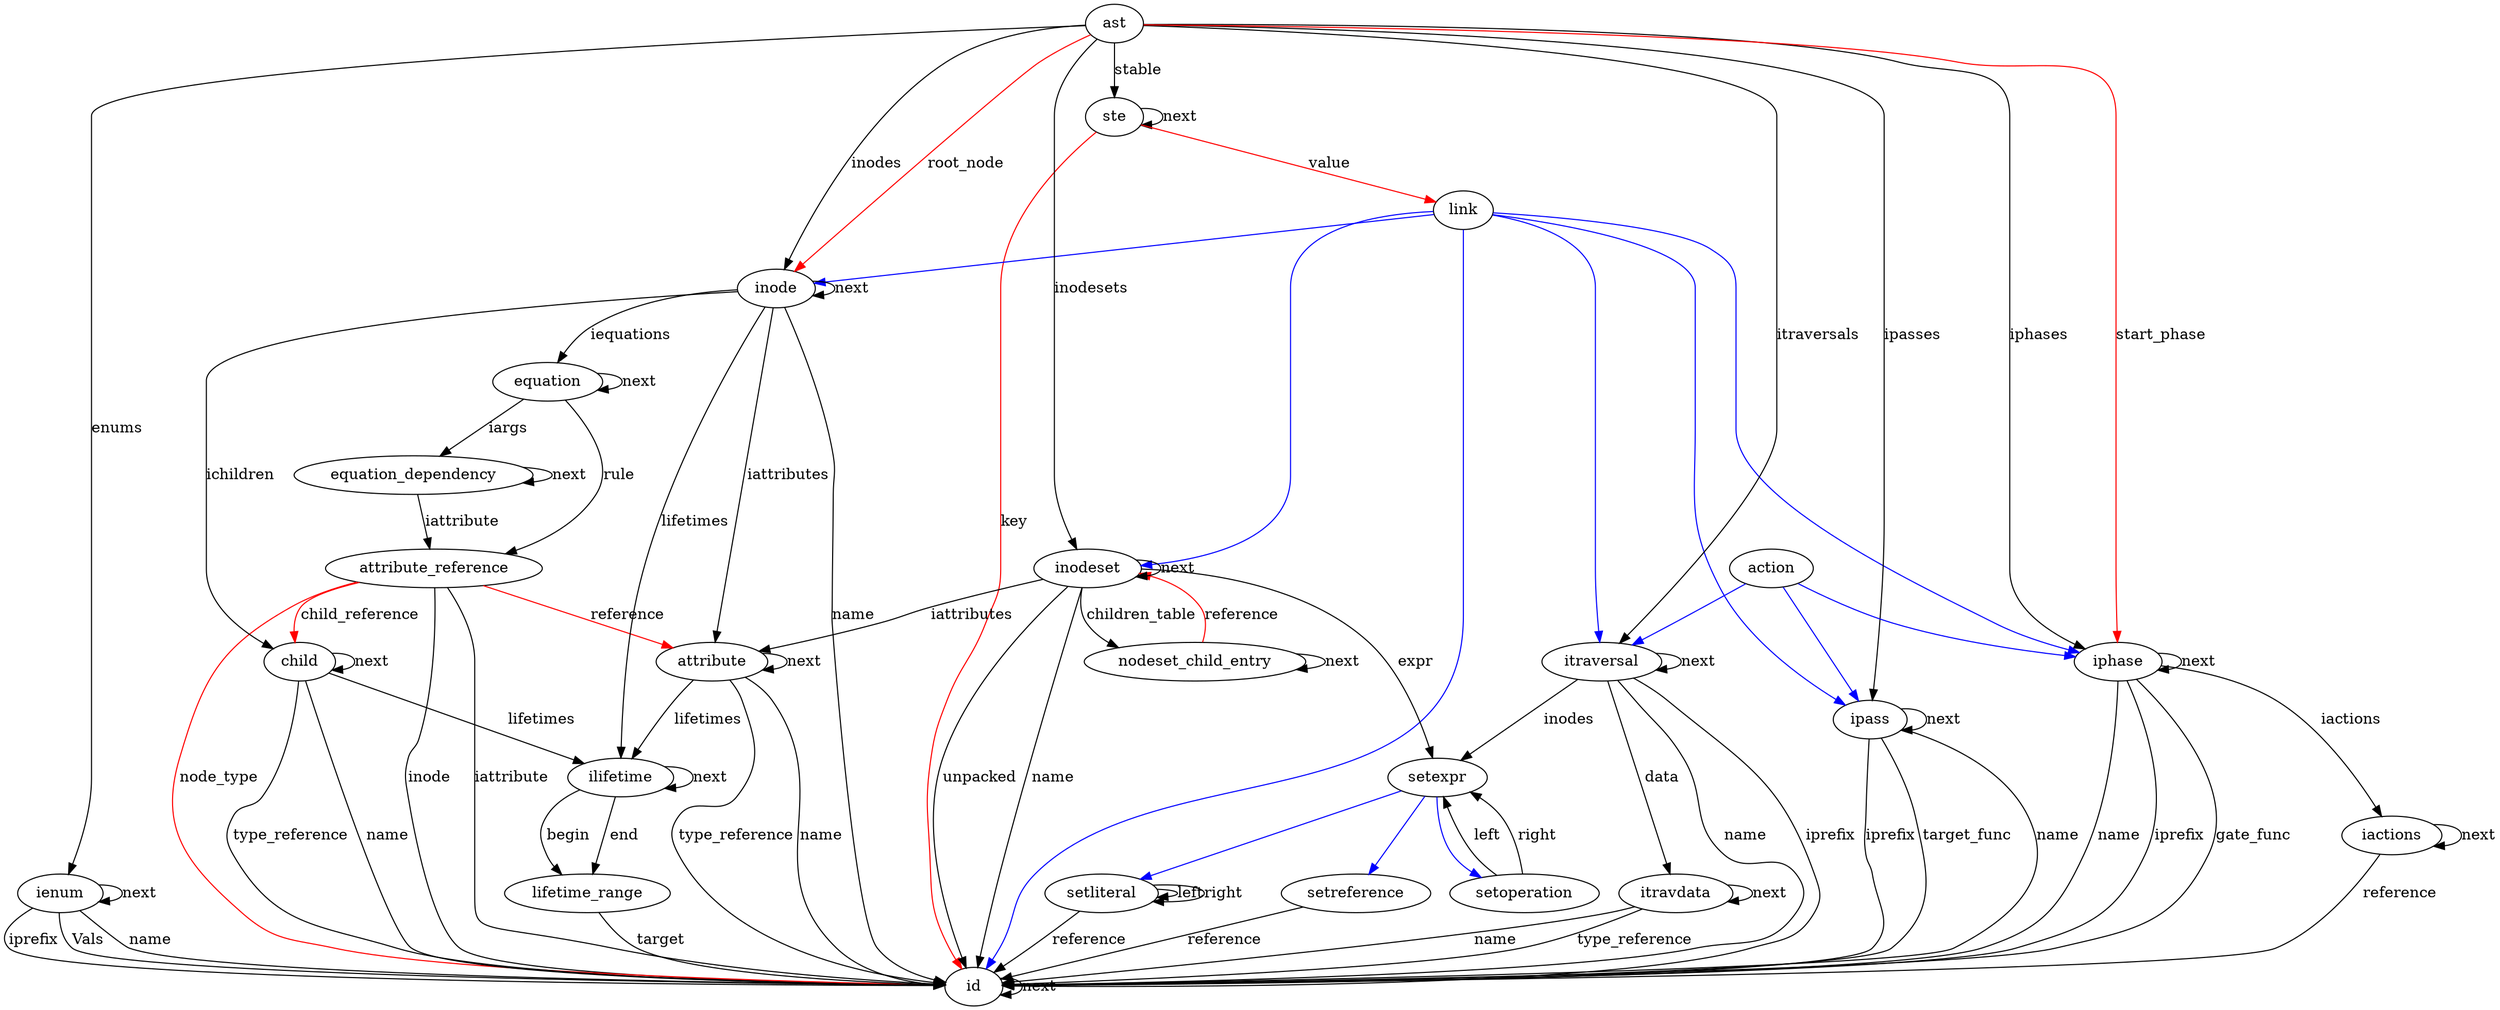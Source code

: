 digraph Ast {
id;
id -> id[label="next"]
ienum;
ienum -> id[label="Vals"]
ienum -> id[label="name"]
ienum -> id[label="iprefix"]
ienum -> ienum[label="next"]
attribute_reference;
attribute_reference -> id[label="inode"]
attribute_reference -> id[label="iattribute"]
attribute_reference -> id[color=red, label="node_type"]
attribute_reference -> attribute[color=red, label="reference"]
attribute_reference -> child[color=red, label="child_reference"]
equation_dependency;
equation_dependency -> attribute_reference[label="iattribute"]
equation_dependency -> equation_dependency[label="next"]
equation;
equation -> attribute_reference[label="rule"]
equation -> equation_dependency[label="iargs"]
equation -> equation[label="next"]
attribute;
attribute -> id[label="name"]
attribute -> id[label="type_reference"]
attribute -> ilifetime[label="lifetimes"]
attribute -> attribute[label="next"]
itravdata;
itravdata -> id[label="name"]
itravdata -> id[label="type_reference"]
itravdata -> itravdata[label="next"]
setoperation;
setoperation -> setexpr[label="left"]
setoperation -> setexpr[label="right"]
setliteral;
setliteral -> id[label="reference"]
setliteral -> setliteral[label="left"]
setliteral -> setliteral[label="right"]
setreference;
setreference -> id[label="reference"]
ste;
ste -> ste[label="next"]
ste -> id[color=red, label="key"]
ste -> link[color=red, label="value"]
child;
child -> id[label="name"]
child -> ilifetime[label="lifetimes"]
child -> child[label="next"]
child -> id[label="type_reference"]
lifetime_range;
lifetime_range -> id[label="target"]
ilifetime;
ilifetime -> lifetime_range[label="begin"]
ilifetime -> lifetime_range[label="end"]
ilifetime -> ilifetime[label="next"]
nodeset_child_entry;
nodeset_child_entry -> nodeset_child_entry[label="next"]
nodeset_child_entry -> inodeset[color=red, label="reference"]
inodeset;
inodeset -> id[label="name"]
inodeset -> setexpr[label="expr"]
inodeset -> attribute[label="iattributes"]
inodeset -> id[label="unpacked"]
inodeset -> inodeset[label="next"]
inodeset -> nodeset_child_entry[label="children_table"]
inode;
inode -> id[label="name"]
inode -> inode[label="next"]
inode -> child[label="ichildren"]
inode -> attribute[label="iattributes"]
inode -> equation[label="iequations"]
inode -> ilifetime[label="lifetimes"]
ipass;
ipass -> id[label="name"]
ipass -> id[label="iprefix"]
ipass -> id[label="target_func"]
ipass -> ipass[label="next"]
itraversal;
itraversal -> id[label="name"]
itraversal -> id[label="iprefix"]
itraversal -> setexpr[label="inodes"]
itraversal -> itravdata[label="data"]
itraversal -> itraversal[label="next"]
iphase;
iphase -> id[label="name"]
iphase -> id[label="iprefix"]
iphase -> id[label="gate_func"]
iphase -> iactions[label="iactions"]
iphase -> iphase[label="next"]
iactions;
iactions -> id[label="reference"]
iactions -> iactions[label="next"]
ast;
ast -> iphase[label="iphases"]
ast -> itraversal[label="itraversals"]
ast -> ipass[label="ipasses"]
ast -> inode[label="inodes"]
ast -> inodeset[label="inodesets"]
ast -> ienum[label="enums"]
ast -> ste[label="stable"]
ast -> inode[color=red, label="root_node"]
ast -> iphase[color=red, label="start_phase"]
setexpr;
setexpr -> setoperation [color=blue]
setexpr -> setreference [color=blue]
setexpr -> setliteral [color=blue]
link;
link -> iphase [color=blue]
link -> itraversal [color=blue]
link -> ipass [color=blue]
link -> inode [color=blue]
link -> inodeset [color=blue]
link -> id [color=blue]
action;
action -> iphase [color=blue]
action -> itraversal [color=blue]
action -> ipass [color=blue]
}
